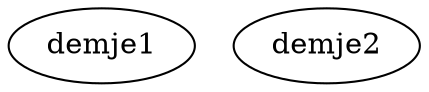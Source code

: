 /* Created by mdot for Matlab */
digraph m2html {

  demje1 [URL="demje1.html"];
  demje2 [URL="demje2.html"];
}